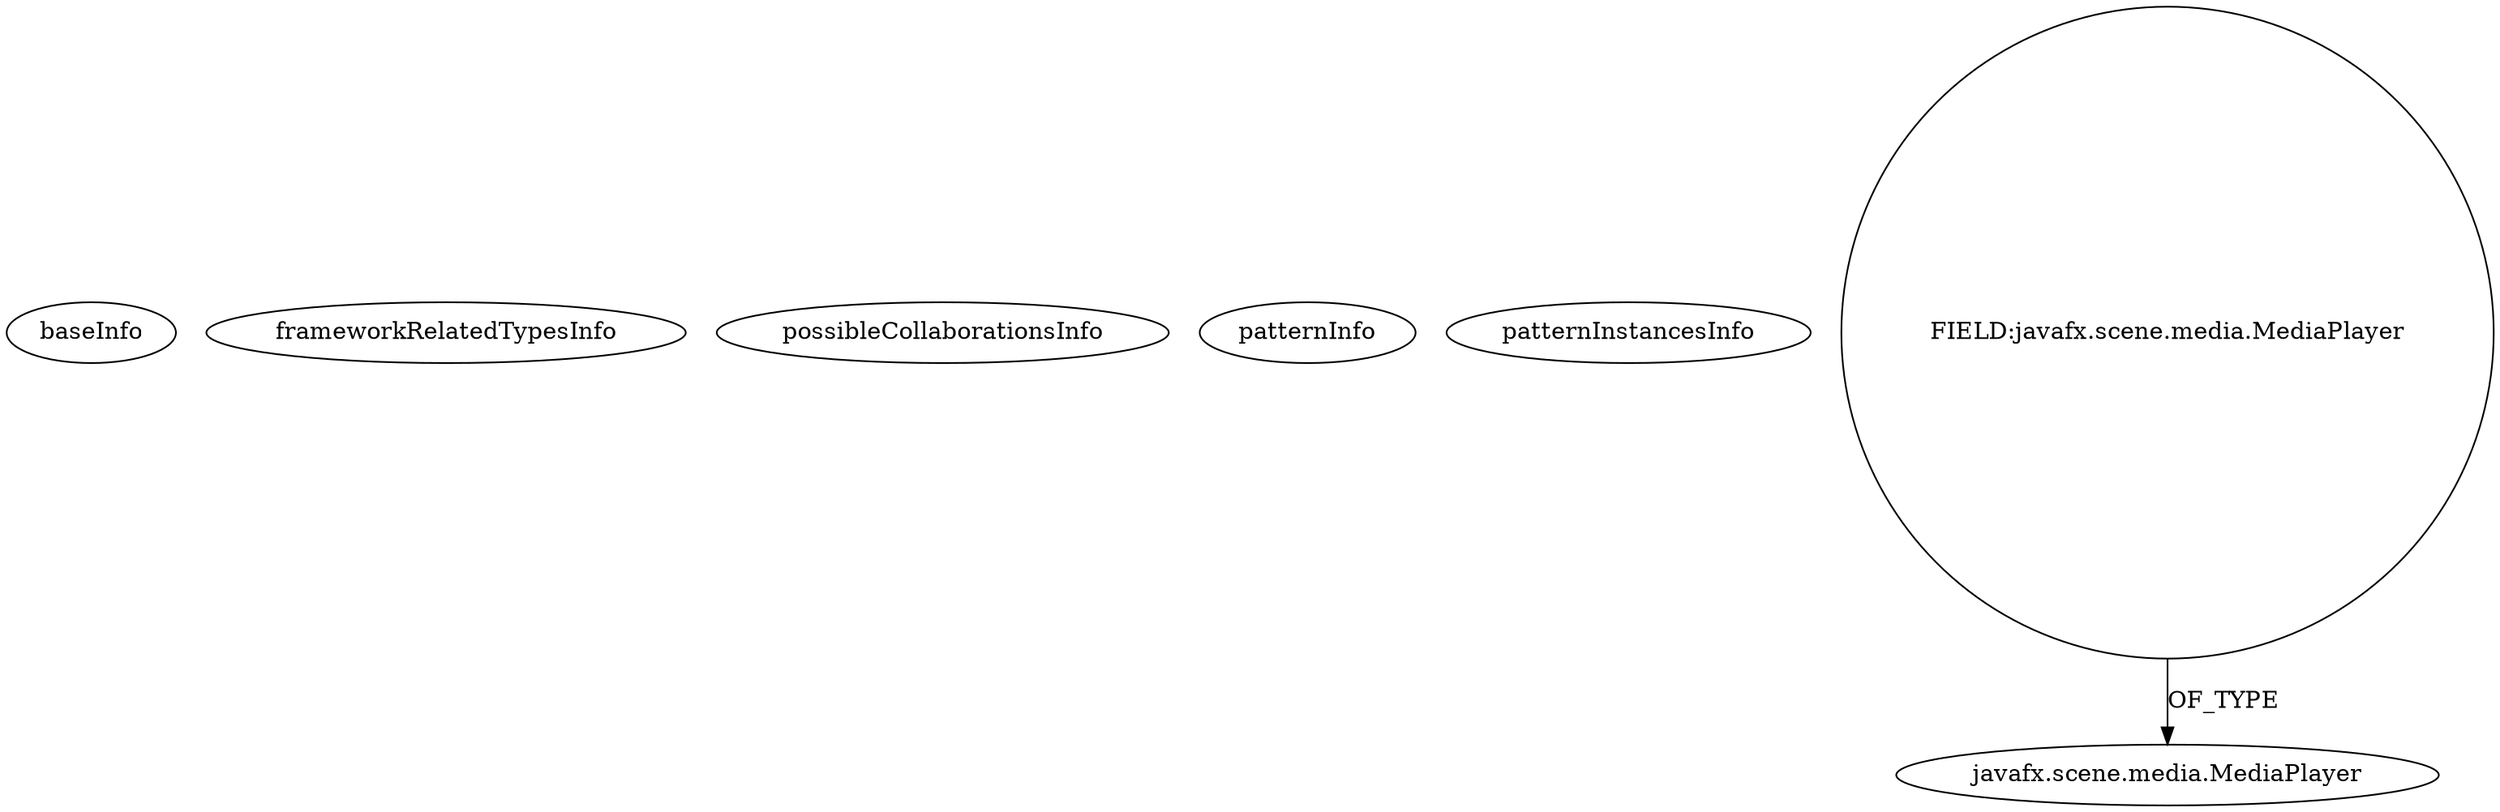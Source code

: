 digraph {
baseInfo[graphId=2091,category="pattern",isAnonymous=false,possibleRelation=false]
frameworkRelatedTypesInfo[]
possibleCollaborationsInfo[]
patternInfo[frequency=2.0,patternRootClient=null]
patternInstancesInfo[0="miamidade-spook-detector~/miamidade-spook-detector/spook-detector-master/src/gov/miamidade/mediaviewer/MediaViewerPane.java~MediaViewerPane~3628",1="didygo-gce-display~/didygo-gce-display/gce-display-master/src/proto1/DashBoard.java~DashBoard~2407"]
37[label="javafx.scene.media.MediaPlayer",vertexType="FRAMEWORK_CLASS_TYPE",isFrameworkType=false]
38[label="FIELD:javafx.scene.media.MediaPlayer",vertexType="FIELD_DECLARATION",isFrameworkType=false,shape=circle]
38->37[label="OF_TYPE"]
}
